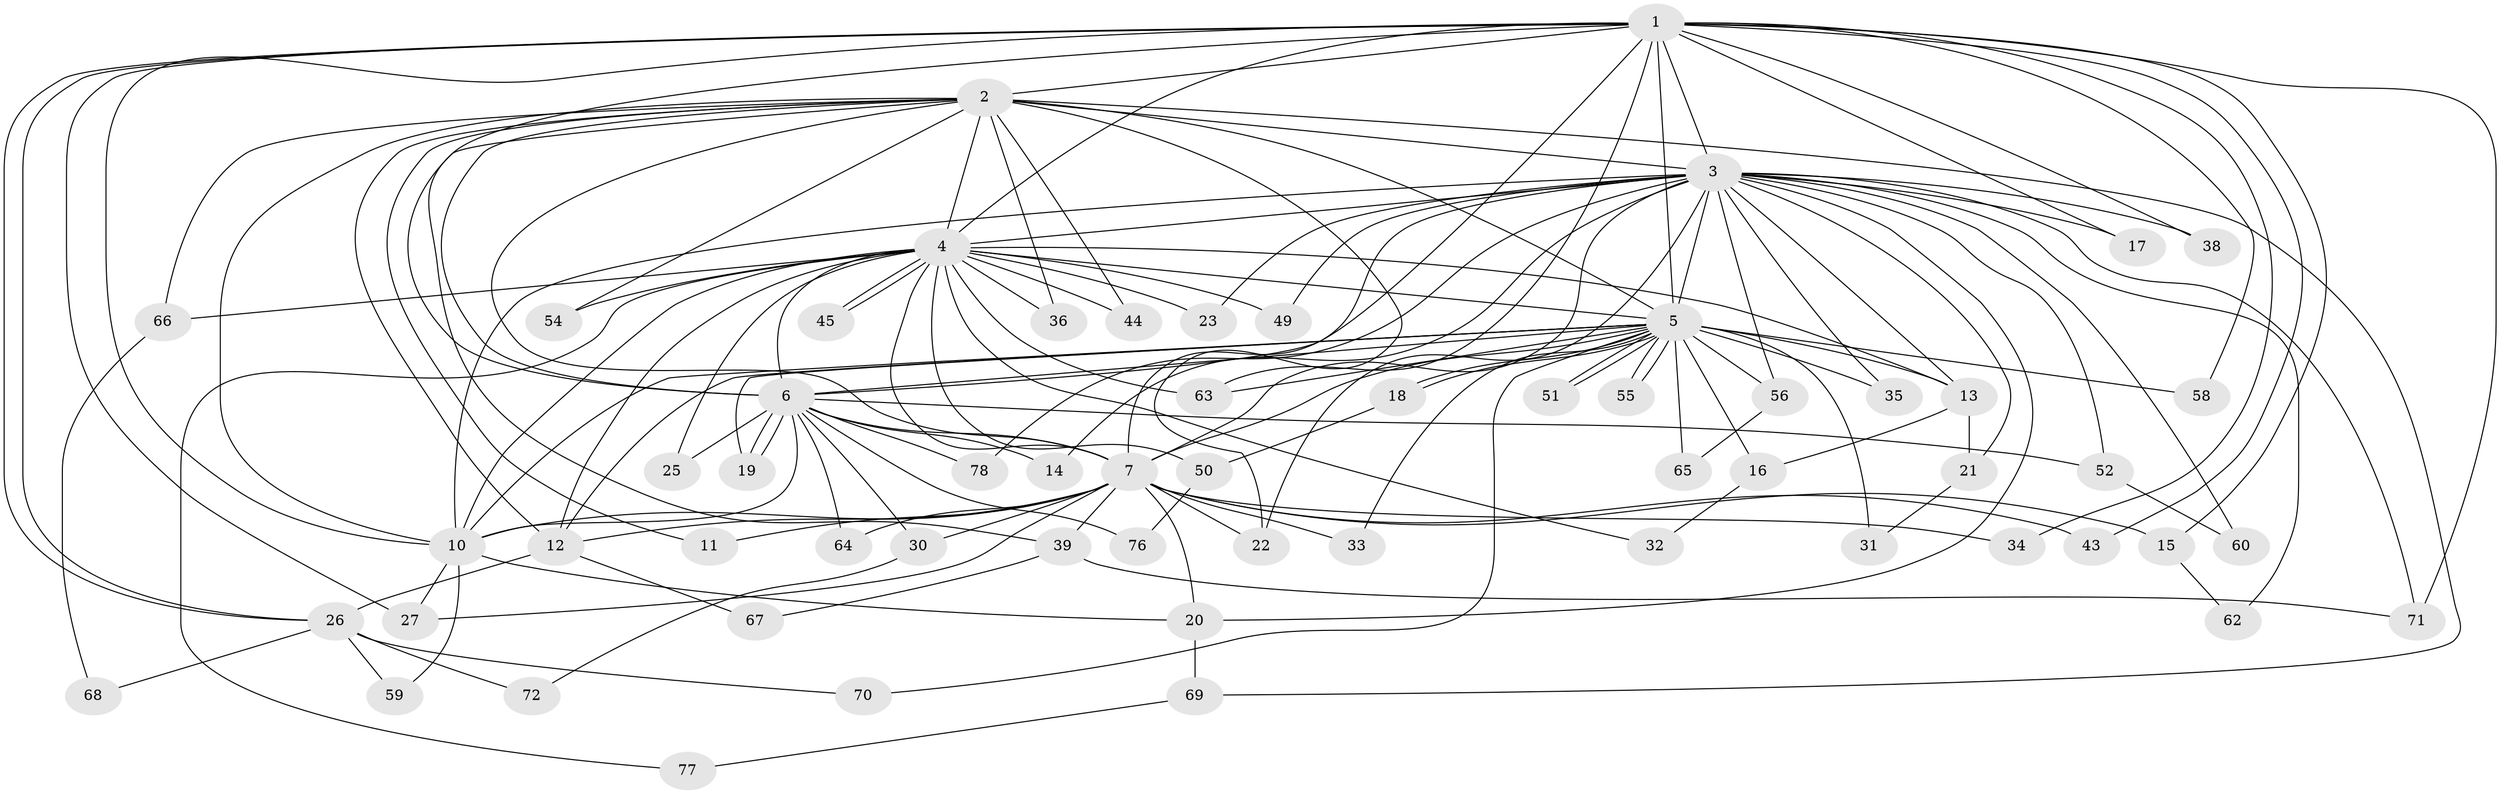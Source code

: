 // Generated by graph-tools (version 1.1) at 2025/23/03/03/25 07:23:43]
// undirected, 60 vertices, 142 edges
graph export_dot {
graph [start="1"]
  node [color=gray90,style=filled];
  1 [super="+57"];
  2 [super="+24"];
  3 [super="+8"];
  4 [super="+61"];
  5 [super="+9"];
  6 [super="+53"];
  7 [super="+41"];
  10 [super="+48"];
  11;
  12 [super="+28"];
  13 [super="+37"];
  14;
  15;
  16;
  17;
  18;
  19 [super="+42"];
  20 [super="+40"];
  21;
  22 [super="+47"];
  23;
  25;
  26 [super="+29"];
  27 [super="+75"];
  30;
  31;
  32;
  33;
  34;
  35;
  36;
  38;
  39 [super="+46"];
  43;
  44;
  45;
  49;
  50;
  51;
  52;
  54;
  55;
  56;
  58;
  59;
  60;
  62;
  63 [super="+73"];
  64;
  65;
  66;
  67;
  68;
  69;
  70;
  71 [super="+74"];
  72;
  76;
  77;
  78;
  1 -- 2;
  1 -- 3 [weight=2];
  1 -- 4;
  1 -- 5 [weight=3];
  1 -- 6 [weight=2];
  1 -- 7;
  1 -- 10;
  1 -- 15;
  1 -- 17;
  1 -- 26;
  1 -- 26;
  1 -- 27;
  1 -- 34;
  1 -- 38;
  1 -- 43;
  1 -- 58;
  1 -- 71;
  1 -- 63;
  2 -- 3 [weight=2];
  2 -- 4;
  2 -- 5 [weight=2];
  2 -- 6;
  2 -- 7;
  2 -- 10;
  2 -- 11;
  2 -- 36;
  2 -- 39;
  2 -- 44;
  2 -- 54;
  2 -- 66;
  2 -- 69;
  2 -- 12;
  2 -- 22;
  3 -- 4 [weight=2];
  3 -- 5 [weight=4];
  3 -- 6 [weight=2];
  3 -- 7 [weight=2];
  3 -- 10 [weight=2];
  3 -- 17;
  3 -- 20;
  3 -- 35;
  3 -- 38;
  3 -- 52;
  3 -- 56;
  3 -- 60;
  3 -- 71;
  3 -- 14;
  3 -- 78;
  3 -- 21;
  3 -- 22;
  3 -- 23;
  3 -- 49;
  3 -- 62;
  3 -- 13;
  4 -- 5 [weight=2];
  4 -- 6 [weight=2];
  4 -- 7 [weight=2];
  4 -- 10;
  4 -- 12;
  4 -- 13;
  4 -- 23;
  4 -- 25;
  4 -- 32;
  4 -- 36;
  4 -- 44;
  4 -- 45;
  4 -- 45;
  4 -- 49;
  4 -- 50;
  4 -- 54;
  4 -- 63;
  4 -- 66;
  4 -- 77;
  5 -- 6 [weight=2];
  5 -- 7 [weight=2];
  5 -- 10 [weight=3];
  5 -- 12;
  5 -- 16;
  5 -- 18;
  5 -- 18;
  5 -- 31;
  5 -- 33;
  5 -- 35;
  5 -- 51;
  5 -- 51;
  5 -- 55;
  5 -- 55;
  5 -- 58;
  5 -- 63;
  5 -- 70;
  5 -- 65;
  5 -- 13;
  5 -- 56;
  5 -- 19;
  6 -- 7;
  6 -- 10;
  6 -- 14;
  6 -- 19;
  6 -- 19;
  6 -- 25;
  6 -- 30;
  6 -- 52;
  6 -- 64;
  6 -- 76;
  6 -- 78;
  7 -- 10;
  7 -- 11;
  7 -- 15;
  7 -- 22;
  7 -- 30;
  7 -- 33;
  7 -- 34;
  7 -- 39 [weight=2];
  7 -- 43;
  7 -- 64;
  7 -- 27;
  7 -- 20;
  7 -- 12;
  10 -- 20;
  10 -- 27;
  10 -- 59;
  12 -- 67;
  12 -- 26;
  13 -- 16;
  13 -- 21;
  15 -- 62;
  16 -- 32;
  18 -- 50;
  20 -- 69;
  21 -- 31;
  26 -- 59;
  26 -- 68;
  26 -- 70;
  26 -- 72;
  30 -- 72;
  39 -- 67;
  39 -- 71;
  50 -- 76;
  52 -- 60;
  56 -- 65;
  66 -- 68;
  69 -- 77;
}
